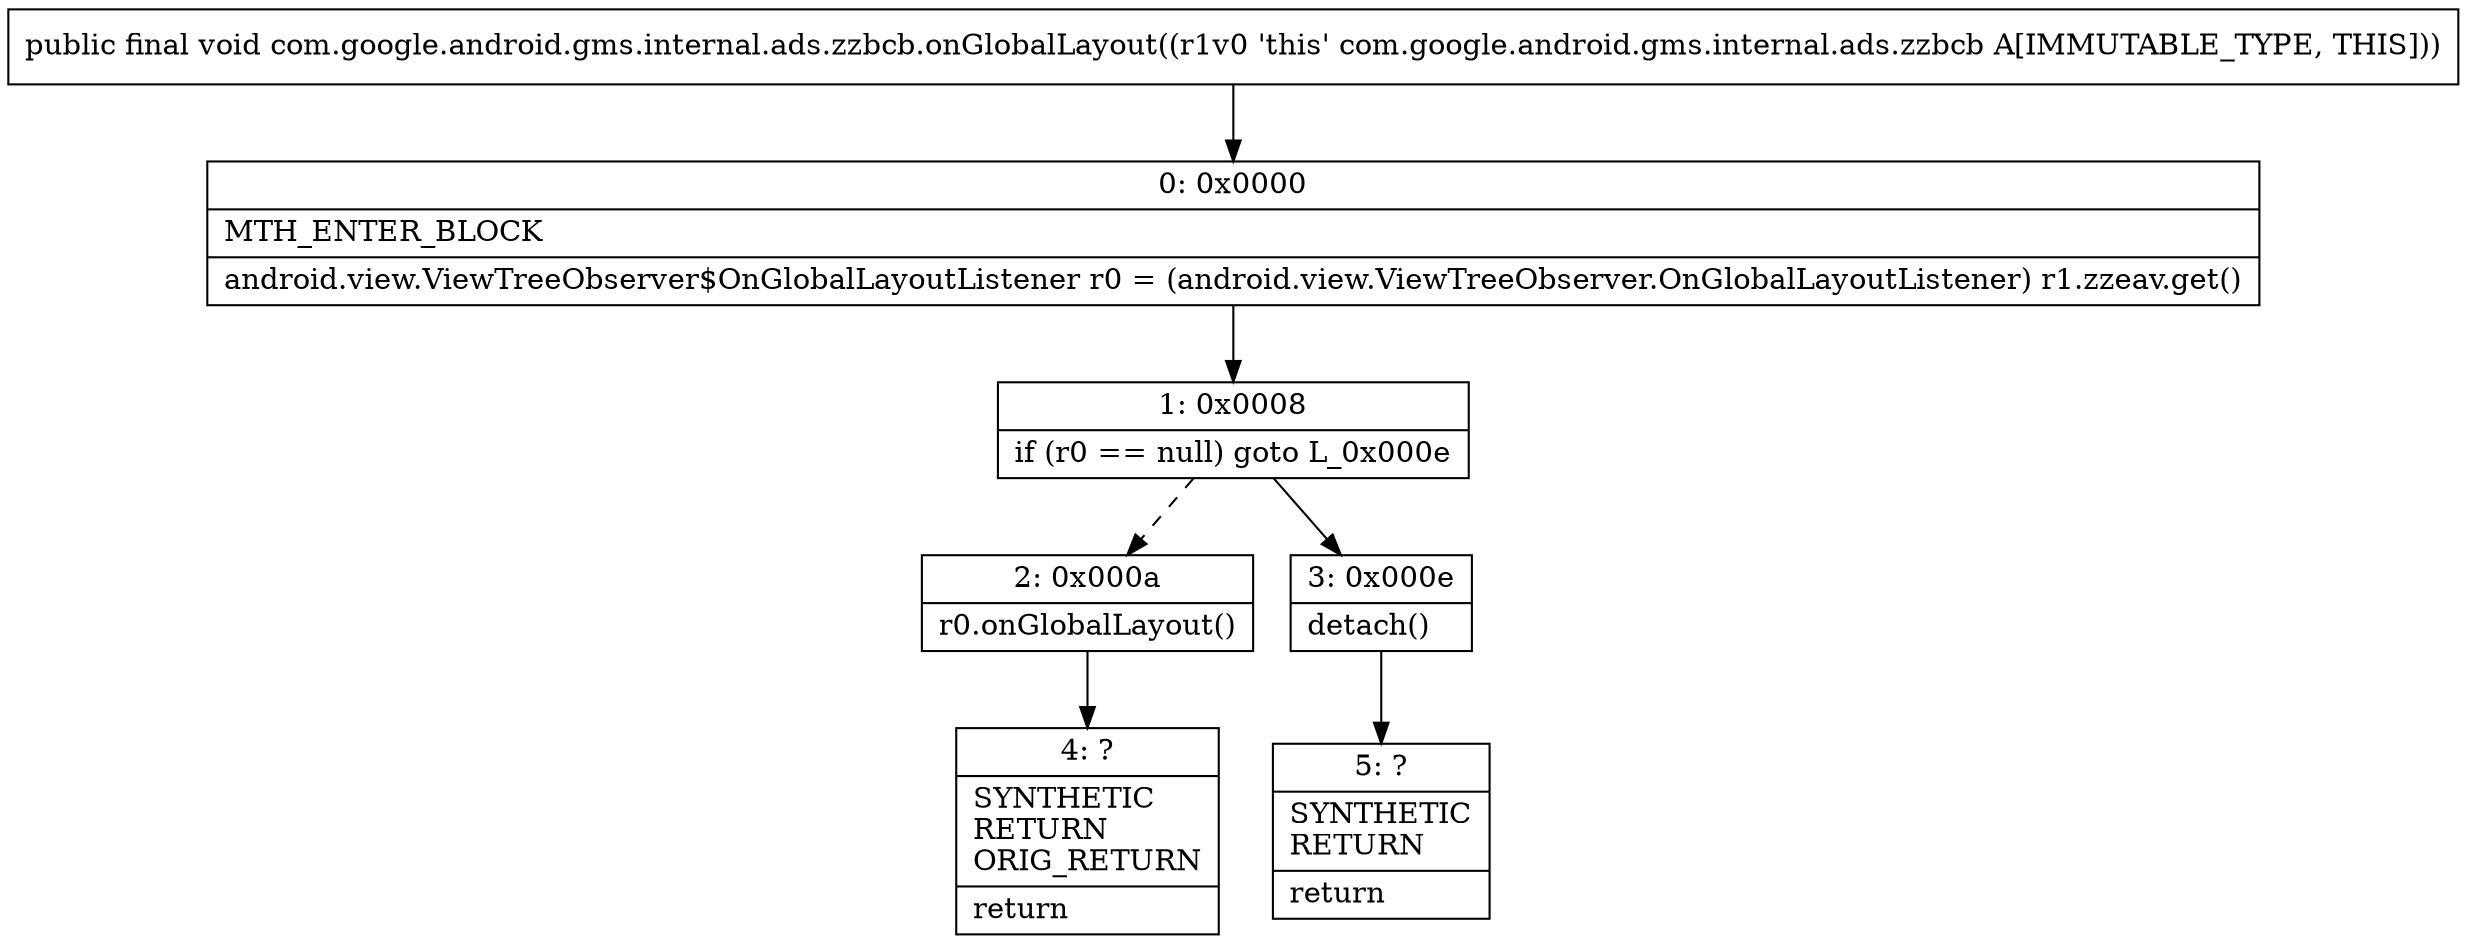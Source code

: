 digraph "CFG forcom.google.android.gms.internal.ads.zzbcb.onGlobalLayout()V" {
Node_0 [shape=record,label="{0\:\ 0x0000|MTH_ENTER_BLOCK\l|android.view.ViewTreeObserver$OnGlobalLayoutListener r0 = (android.view.ViewTreeObserver.OnGlobalLayoutListener) r1.zzeav.get()\l}"];
Node_1 [shape=record,label="{1\:\ 0x0008|if (r0 == null) goto L_0x000e\l}"];
Node_2 [shape=record,label="{2\:\ 0x000a|r0.onGlobalLayout()\l}"];
Node_3 [shape=record,label="{3\:\ 0x000e|detach()\l}"];
Node_4 [shape=record,label="{4\:\ ?|SYNTHETIC\lRETURN\lORIG_RETURN\l|return\l}"];
Node_5 [shape=record,label="{5\:\ ?|SYNTHETIC\lRETURN\l|return\l}"];
MethodNode[shape=record,label="{public final void com.google.android.gms.internal.ads.zzbcb.onGlobalLayout((r1v0 'this' com.google.android.gms.internal.ads.zzbcb A[IMMUTABLE_TYPE, THIS])) }"];
MethodNode -> Node_0;
Node_0 -> Node_1;
Node_1 -> Node_2[style=dashed];
Node_1 -> Node_3;
Node_2 -> Node_4;
Node_3 -> Node_5;
}

